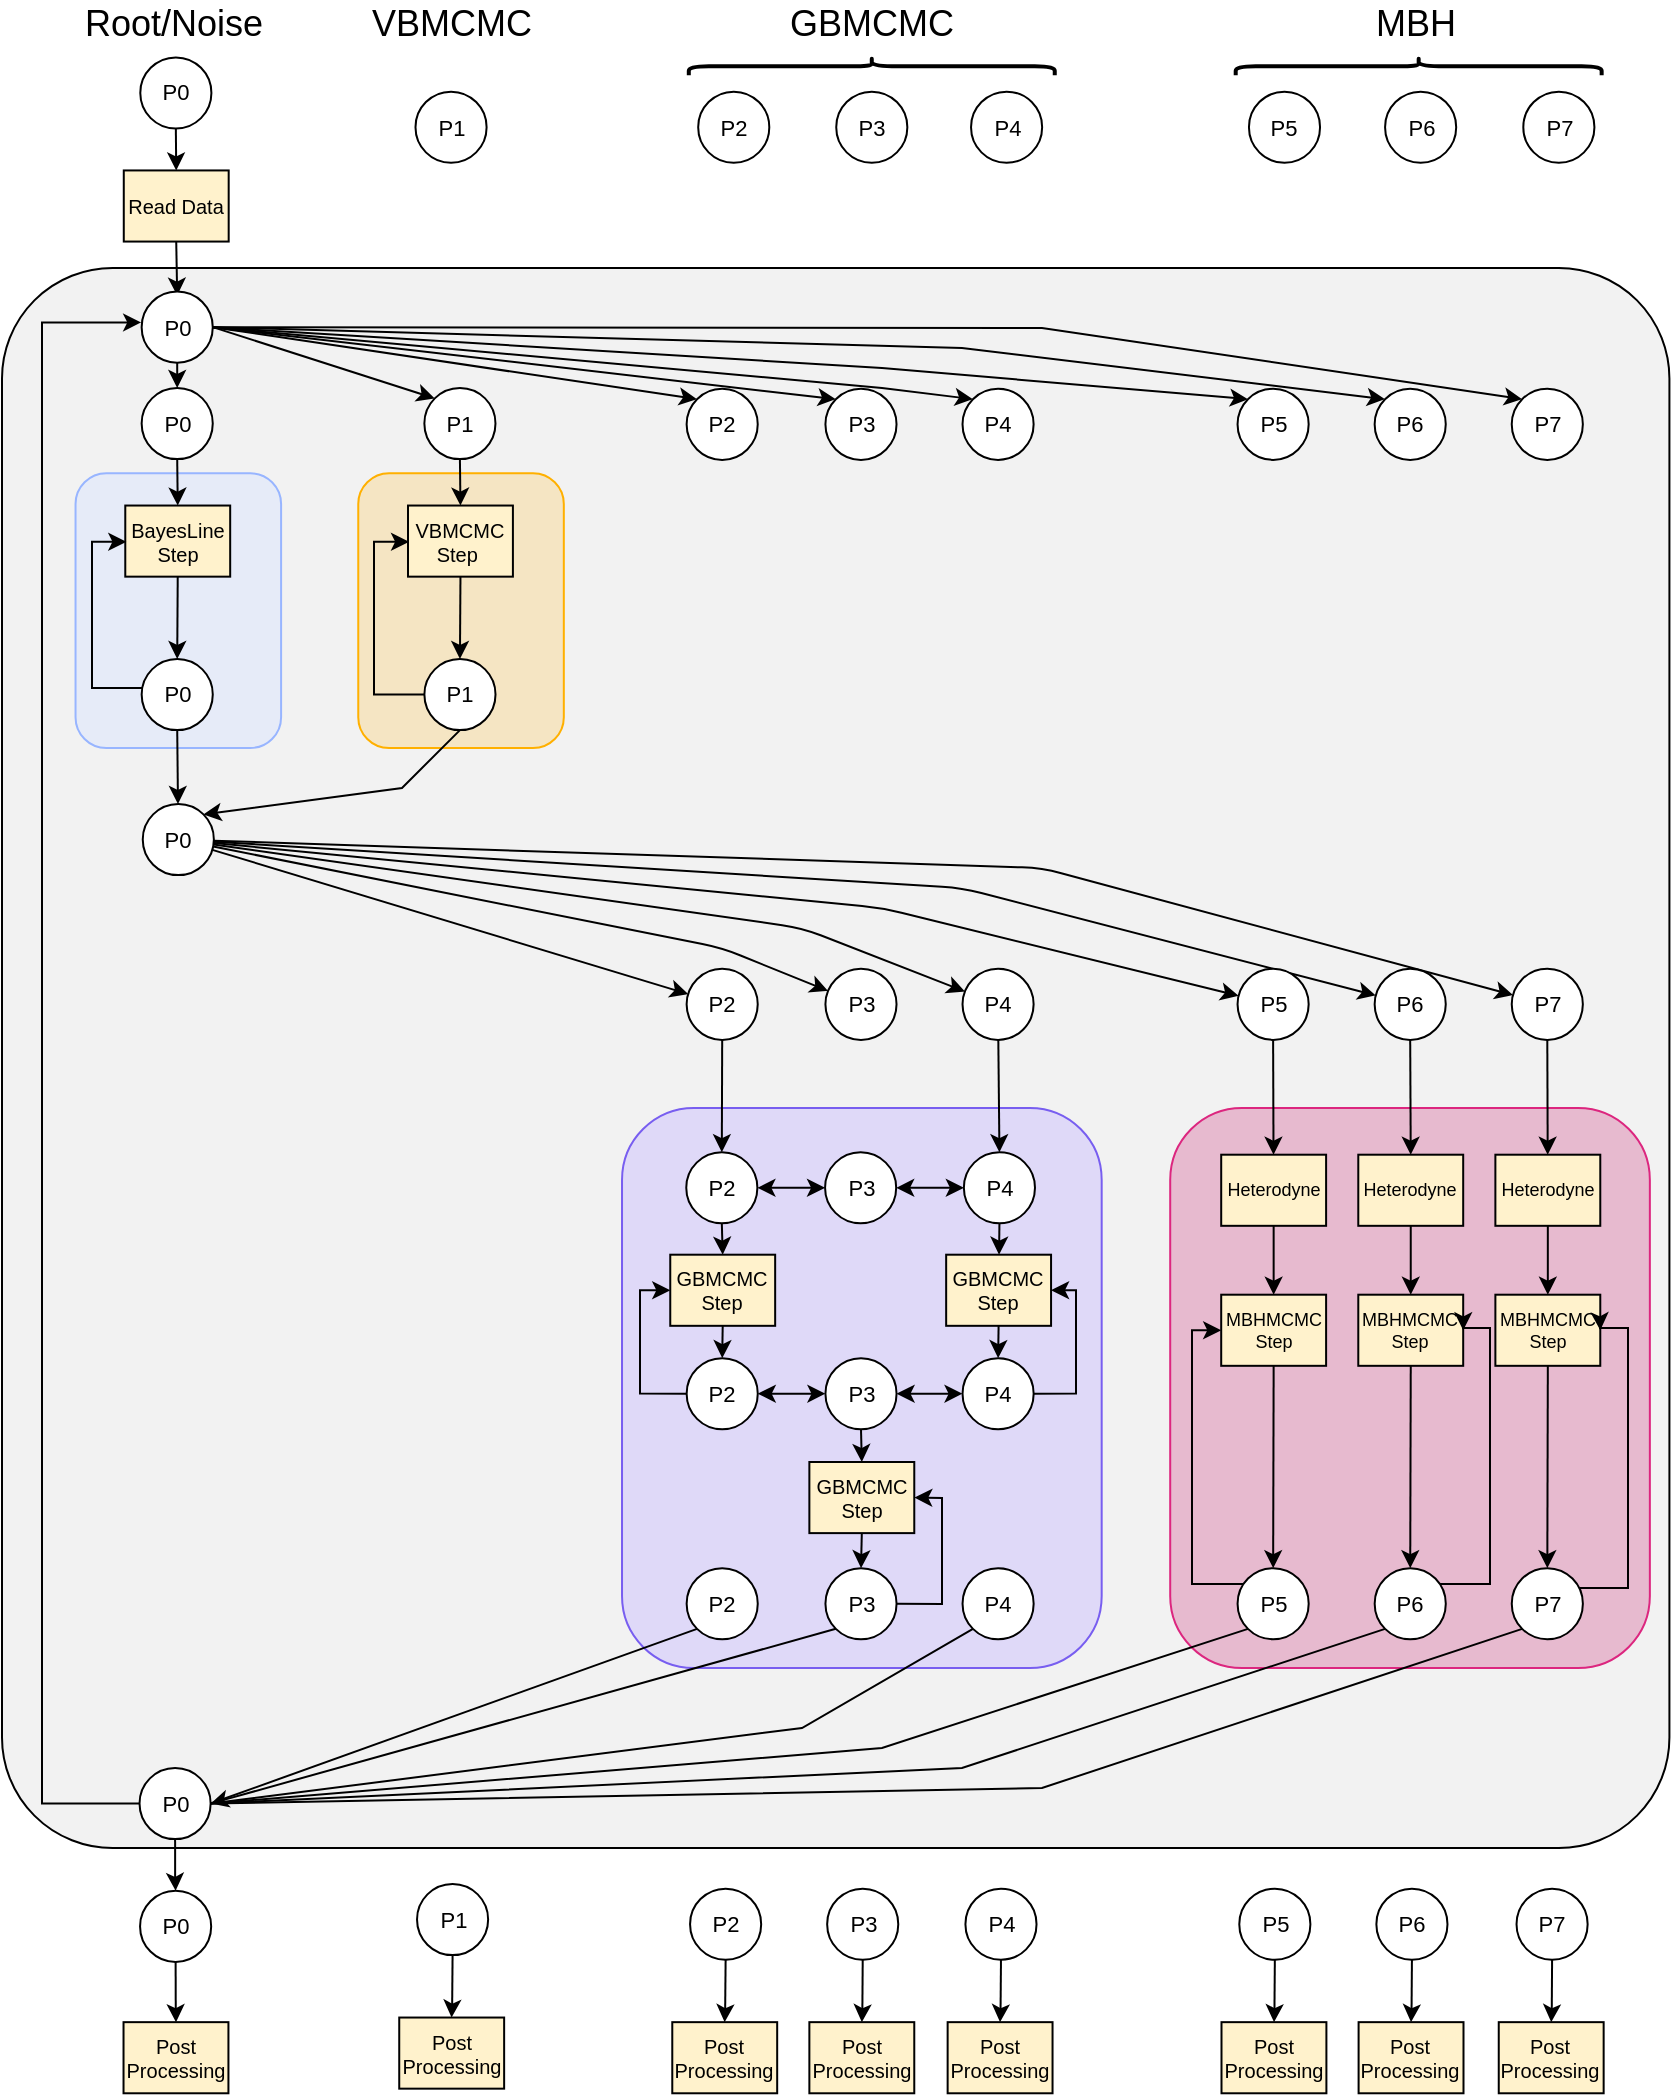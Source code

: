 <mxfile version="20.5.3" type="github">
  <diagram id="ocjEKwFpsV1IeR2hr5S3" name="Page-1">
    <mxGraphModel dx="2742" dy="2157" grid="1" gridSize="10" guides="1" tooltips="1" connect="1" arrows="1" fold="1" page="1" pageScale="1" pageWidth="850" pageHeight="1100" math="0" shadow="0">
      <root>
        <mxCell id="0" />
        <mxCell id="1" parent="0" />
        <mxCell id="KKFM_KyTwlKslKXIKcW2-42" value="" style="rounded=1;whiteSpace=wrap;html=1;strokeColor=#000000;fillColor=#E6E6E6;arcSize=7;fontSize=11;glass=0;noLabel=0;fillOpacity=50;" parent="1" vertex="1">
          <mxGeometry x="-840" y="-940" width="833.71" height="790" as="geometry" />
        </mxCell>
        <mxCell id="9TntlFMedyVJn60BAklY-58" value="" style="rounded=1;whiteSpace=wrap;html=1;strokeColor=#DC267F;fontSize=11;fillColor=#DD83AE;fillOpacity=50;" parent="1" vertex="1">
          <mxGeometry x="-255.9" y="-520" width="239.83" height="280" as="geometry" />
        </mxCell>
        <mxCell id="fXf3r-uobzJEQX9jouKG-5" value="P0" style="ellipse;whiteSpace=wrap;html=1;fontSize=11;" parent="1" vertex="1">
          <mxGeometry x="-769.623" y="-672.004" width="35.558" height="35.558" as="geometry" />
        </mxCell>
        <mxCell id="fXf3r-uobzJEQX9jouKG-16" value="" style="endArrow=classic;html=1;fontSize=11;" parent="1" source="fXf3r-uobzJEQX9jouKG-5" target="fXf3r-uobzJEQX9jouKG-10" edge="1">
          <mxGeometry x="-1069.086" y="-732.013" width="42.827" height="42.827" as="geometry">
            <mxPoint x="-729.953" y="-523.109" as="sourcePoint" />
            <mxPoint x="-725.508" y="-429.769" as="targetPoint" />
            <Array as="points" />
          </mxGeometry>
        </mxCell>
        <mxCell id="fXf3r-uobzJEQX9jouKG-17" value="" style="endArrow=classic;html=1;fontSize=11;" parent="1" source="fXf3r-uobzJEQX9jouKG-5" target="fXf3r-uobzJEQX9jouKG-11" edge="1">
          <mxGeometry x="-1069.086" y="-732.013" width="42.827" height="42.827" as="geometry">
            <mxPoint x="-729.953" y="-523.109" as="sourcePoint" />
            <mxPoint x="-681.061" y="-434.214" as="targetPoint" />
            <Array as="points">
              <mxPoint x="-480" y="-600" />
            </Array>
          </mxGeometry>
        </mxCell>
        <mxCell id="fXf3r-uobzJEQX9jouKG-19" value="" style="endArrow=classic;html=1;fontSize=11;" parent="1" source="fXf3r-uobzJEQX9jouKG-5" target="fXf3r-uobzJEQX9jouKG-12" edge="1">
          <mxGeometry x="-1069.086" y="-732.013" width="42.827" height="42.827" as="geometry">
            <mxPoint x="-717.381" y="-523.872" as="sourcePoint" />
            <mxPoint x="-565.498" y="-460.883" as="targetPoint" />
            <Array as="points">
              <mxPoint x="-440" y="-610" />
            </Array>
          </mxGeometry>
        </mxCell>
        <mxCell id="fXf3r-uobzJEQX9jouKG-26" value="P4" style="ellipse;whiteSpace=wrap;html=1;fontSize=11;" parent="1" vertex="1">
          <mxGeometry x="-355.486" y="-1028.173" width="35.558" height="35.558" as="geometry" />
        </mxCell>
        <mxCell id="fXf3r-uobzJEQX9jouKG-27" value="P3" style="ellipse;whiteSpace=wrap;html=1;fontSize=11;" parent="1" vertex="1">
          <mxGeometry x="-422.884" y="-1028.173" width="35.558" height="35.558" as="geometry" />
        </mxCell>
        <mxCell id="fXf3r-uobzJEQX9jouKG-28" value="&lt;font style=&quot;font-size: 11px&quot;&gt;P2&lt;/font&gt;" style="ellipse;whiteSpace=wrap;html=1;fontSize=11;" parent="1" vertex="1">
          <mxGeometry x="-491.91" y="-1028.173" width="35.558" height="35.558" as="geometry" />
        </mxCell>
        <mxCell id="fXf3r-uobzJEQX9jouKG-29" value="&lt;font style=&quot;font-size: 11px;&quot;&gt;P0&lt;/font&gt;" style="ellipse;whiteSpace=wrap;html=1;fontSize=11;" parent="1" vertex="1">
          <mxGeometry x="-770.853" y="-1045.304" width="35.558" height="35.558" as="geometry" />
        </mxCell>
        <mxCell id="fXf3r-uobzJEQX9jouKG-30" value="Read Data" style="rounded=0;whiteSpace=wrap;html=1;fontSize=10;fillColor=#fff2cc;" parent="1" vertex="1">
          <mxGeometry x="-779.111" y="-988.78" width="52.448" height="35.558" as="geometry" />
        </mxCell>
        <mxCell id="fXf3r-uobzJEQX9jouKG-31" value="" style="endArrow=classic;html=1;entryX=0.5;entryY=0;entryDx=0;entryDy=0;fontSize=11;" parent="1" source="fXf3r-uobzJEQX9jouKG-29" target="fXf3r-uobzJEQX9jouKG-30" edge="1">
          <mxGeometry x="-1108.653" y="-1028.173" width="42.827" height="42.827" as="geometry">
            <mxPoint x="-637.512" y="-819.269" as="sourcePoint" />
            <mxPoint x="-615.288" y="-841.493" as="targetPoint" />
          </mxGeometry>
        </mxCell>
        <mxCell id="fXf3r-uobzJEQX9jouKG-32" value="" style="endArrow=classic;html=1;exitX=0.5;exitY=1;exitDx=0;exitDy=0;fontSize=11;entryX=0.5;entryY=0;entryDx=0;entryDy=0;" parent="1" source="fXf3r-uobzJEQX9jouKG-30" edge="1">
          <mxGeometry x="-1108.653" y="-1030.173" width="42.827" height="42.827" as="geometry">
            <mxPoint x="-637.512" y="-807.935" as="sourcePoint" />
            <mxPoint x="-752.401" y="-926.193" as="targetPoint" />
          </mxGeometry>
        </mxCell>
        <mxCell id="fXf3r-uobzJEQX9jouKG-116" value="P0" style="ellipse;whiteSpace=wrap;html=1;fontSize=11;" parent="1" vertex="1">
          <mxGeometry x="-771.235" y="-190.004" width="35.558" height="35.558" as="geometry" />
        </mxCell>
        <mxCell id="fXf3r-uobzJEQX9jouKG-129" value="P3" style="ellipse;whiteSpace=wrap;html=1;fontSize=11;" parent="1" vertex="1">
          <mxGeometry x="-427.423" y="-129.685" width="35.558" height="35.558" as="geometry" />
        </mxCell>
        <mxCell id="fXf3r-uobzJEQX9jouKG-130" value="P2" style="ellipse;whiteSpace=wrap;html=1;fontSize=11;" parent="1" vertex="1">
          <mxGeometry x="-495.969" y="-129.685" width="35.558" height="35.558" as="geometry" />
        </mxCell>
        <mxCell id="fXf3r-uobzJEQX9jouKG-131" value="P1" style="ellipse;whiteSpace=wrap;html=1;fontSize=11;" parent="1" vertex="1">
          <mxGeometry x="-632.49" y="-131.997" width="35.558" height="35.558" as="geometry" />
        </mxCell>
        <mxCell id="9TntlFMedyVJn60BAklY-5" value="P5" style="ellipse;whiteSpace=wrap;html=1;fontSize=11;" parent="1" vertex="1">
          <mxGeometry x="-216.528" y="-1028.173" width="35.558" height="35.558" as="geometry" />
        </mxCell>
        <mxCell id="9TntlFMedyVJn60BAklY-6" value="P6" style="ellipse;whiteSpace=wrap;html=1;fontSize=11;" parent="1" vertex="1">
          <mxGeometry x="-148.462" y="-1028.173" width="35.558" height="35.558" as="geometry" />
        </mxCell>
        <mxCell id="9TntlFMedyVJn60BAklY-7" value="P7" style="ellipse;whiteSpace=wrap;html=1;fontSize=11;" parent="1" vertex="1">
          <mxGeometry x="-79.342" y="-1028.173" width="35.558" height="35.558" as="geometry" />
        </mxCell>
        <mxCell id="9TntlFMedyVJn60BAklY-16" value="" style="endArrow=classic;html=1;labelBackgroundColor=none;fontSize=11;" parent="1" source="fXf3r-uobzJEQX9jouKG-5" target="9TntlFMedyVJn60BAklY-12" edge="1">
          <mxGeometry x="-1063.946" y="-732.013" width="42.827" height="42.827" as="geometry">
            <mxPoint x="-927.049" y="-487.551" as="sourcePoint" />
            <mxPoint x="-904.825" y="-509.775" as="targetPoint" />
            <Array as="points">
              <mxPoint x="-400" y="-620" />
            </Array>
          </mxGeometry>
        </mxCell>
        <mxCell id="9TntlFMedyVJn60BAklY-17" value="" style="endArrow=classic;html=1;labelBackgroundColor=none;fontSize=11;" parent="1" source="fXf3r-uobzJEQX9jouKG-5" target="9TntlFMedyVJn60BAklY-13" edge="1">
          <mxGeometry x="-1063.946" y="-732.013" width="42.827" height="42.827" as="geometry">
            <mxPoint x="-927.049" y="-487.551" as="sourcePoint" />
            <mxPoint x="-904.825" y="-509.775" as="targetPoint" />
            <Array as="points">
              <mxPoint x="-360" y="-630" />
            </Array>
          </mxGeometry>
        </mxCell>
        <mxCell id="9TntlFMedyVJn60BAklY-18" value="" style="endArrow=classic;html=1;labelBackgroundColor=none;fontSize=11;" parent="1" source="fXf3r-uobzJEQX9jouKG-5" target="9TntlFMedyVJn60BAklY-14" edge="1">
          <mxGeometry x="-1063.946" y="-732.013" width="42.827" height="42.827" as="geometry">
            <mxPoint x="-927.049" y="-487.551" as="sourcePoint" />
            <mxPoint x="-904.825" y="-509.775" as="targetPoint" />
            <Array as="points">
              <mxPoint x="-320" y="-640" />
            </Array>
          </mxGeometry>
        </mxCell>
        <mxCell id="9TntlFMedyVJn60BAklY-20" value="MBHMCMC Step" style="rounded=0;whiteSpace=wrap;html=1;fontSize=9;fillColor=#fff2cc;" parent="1" vertex="1">
          <mxGeometry x="-230.401" y="-426.648" width="52.448" height="35.558" as="geometry" />
        </mxCell>
        <mxCell id="9TntlFMedyVJn60BAklY-21" value="MBHMCMC Step" style="rounded=0;whiteSpace=wrap;html=1;fontSize=9;fillColor=#fff2cc;" parent="1" vertex="1">
          <mxGeometry x="-161.855" y="-426.648" width="52.448" height="35.558" as="geometry" />
        </mxCell>
        <mxCell id="9TntlFMedyVJn60BAklY-22" value="MBHMCMC Step" style="rounded=0;whiteSpace=wrap;html=1;fontSize=9;fillColor=#fff2cc;" parent="1" vertex="1">
          <mxGeometry x="-93.309" y="-426.648" width="52.448" height="35.558" as="geometry" />
        </mxCell>
        <mxCell id="9TntlFMedyVJn60BAklY-55" style="edgeStyle=orthogonalEdgeStyle;rounded=0;orthogonalLoop=1;jettySize=auto;html=1;entryX=0;entryY=0.5;entryDx=0;entryDy=0;labelBackgroundColor=none;fontSize=11;" parent="1" source="9TntlFMedyVJn60BAklY-34" target="9TntlFMedyVJn60BAklY-20" edge="1">
          <mxGeometry x="-313.517" y="-814.458" as="geometry">
            <Array as="points">
              <mxPoint x="-245" y="-282" />
              <mxPoint x="-245" y="-409" />
            </Array>
          </mxGeometry>
        </mxCell>
        <mxCell id="E9giI5npblJXZ4MztRx8-21" style="edgeStyle=none;rounded=0;orthogonalLoop=1;jettySize=auto;html=1;exitX=0;exitY=1;exitDx=0;exitDy=0;endArrow=none;endFill=0;entryX=1;entryY=0.5;entryDx=0;entryDy=0;" edge="1" parent="1" source="9TntlFMedyVJn60BAklY-34" target="fXf3r-uobzJEQX9jouKG-116">
          <mxGeometry relative="1" as="geometry">
            <mxPoint x="-730" y="-190.0" as="targetPoint" />
            <Array as="points">
              <mxPoint x="-400" y="-200" />
            </Array>
          </mxGeometry>
        </mxCell>
        <mxCell id="9TntlFMedyVJn60BAklY-34" value="P5" style="ellipse;whiteSpace=wrap;html=1;fontSize=11;" parent="1" vertex="1">
          <mxGeometry x="-222.212" y="-289.934" width="35.558" height="35.558" as="geometry" />
        </mxCell>
        <mxCell id="9TntlFMedyVJn60BAklY-56" style="edgeStyle=orthogonalEdgeStyle;rounded=0;orthogonalLoop=1;jettySize=auto;html=1;entryX=1;entryY=0.5;entryDx=0;entryDy=0;labelBackgroundColor=none;fontSize=11;" parent="1" source="9TntlFMedyVJn60BAklY-35" target="9TntlFMedyVJn60BAklY-21" edge="1">
          <mxGeometry x="-316.087" y="-814.458" as="geometry">
            <Array as="points">
              <mxPoint x="-96" y="-282" />
              <mxPoint x="-96" y="-410" />
              <mxPoint x="-109" y="-410" />
            </Array>
          </mxGeometry>
        </mxCell>
        <mxCell id="E9giI5npblJXZ4MztRx8-22" style="edgeStyle=none;rounded=0;orthogonalLoop=1;jettySize=auto;html=1;exitX=0;exitY=1;exitDx=0;exitDy=0;endArrow=none;endFill=0;entryX=1;entryY=0.5;entryDx=0;entryDy=0;" edge="1" parent="1" source="9TntlFMedyVJn60BAklY-35" target="fXf3r-uobzJEQX9jouKG-116">
          <mxGeometry relative="1" as="geometry">
            <mxPoint x="-730" y="-190.0" as="targetPoint" />
            <Array as="points">
              <mxPoint x="-360" y="-190" />
            </Array>
          </mxGeometry>
        </mxCell>
        <mxCell id="9TntlFMedyVJn60BAklY-35" value="P6" style="ellipse;whiteSpace=wrap;html=1;fontSize=11;" parent="1" vertex="1">
          <mxGeometry x="-153.666" y="-289.934" width="35.558" height="35.558" as="geometry" />
        </mxCell>
        <mxCell id="9TntlFMedyVJn60BAklY-57" style="edgeStyle=orthogonalEdgeStyle;rounded=0;orthogonalLoop=1;jettySize=auto;html=1;entryX=1;entryY=0.5;entryDx=0;entryDy=0;labelBackgroundColor=none;fontSize=11;" parent="1" source="9TntlFMedyVJn60BAklY-36" target="9TntlFMedyVJn60BAklY-22" edge="1">
          <mxGeometry x="-318.657" y="-814.458" as="geometry">
            <Array as="points">
              <mxPoint x="-27" y="-280" />
              <mxPoint x="-27" y="-410" />
              <mxPoint x="-41" y="-410" />
            </Array>
          </mxGeometry>
        </mxCell>
        <mxCell id="E9giI5npblJXZ4MztRx8-23" style="edgeStyle=none;rounded=0;orthogonalLoop=1;jettySize=auto;html=1;exitX=0;exitY=1;exitDx=0;exitDy=0;endArrow=none;endFill=0;entryX=1;entryY=0.5;entryDx=0;entryDy=0;" edge="1" parent="1" source="9TntlFMedyVJn60BAklY-36" target="fXf3r-uobzJEQX9jouKG-116">
          <mxGeometry relative="1" as="geometry">
            <mxPoint x="-740" y="-190.0" as="targetPoint" />
            <Array as="points">
              <mxPoint x="-320" y="-180" />
            </Array>
          </mxGeometry>
        </mxCell>
        <mxCell id="9TntlFMedyVJn60BAklY-36" value="P7" style="ellipse;whiteSpace=wrap;html=1;fontSize=11;" parent="1" vertex="1">
          <mxGeometry x="-85.12" y="-289.934" width="35.558" height="35.558" as="geometry" />
        </mxCell>
        <mxCell id="9TntlFMedyVJn60BAklY-38" value="P4" style="ellipse;whiteSpace=wrap;html=1;fontSize=11;" parent="1" vertex="1">
          <mxGeometry x="-358.291" y="-129.685" width="35.558" height="35.558" as="geometry" />
        </mxCell>
        <mxCell id="9TntlFMedyVJn60BAklY-39" value="P5" style="ellipse;whiteSpace=wrap;html=1;fontSize=11;" parent="1" vertex="1">
          <mxGeometry x="-221.359" y="-129.685" width="35.558" height="35.558" as="geometry" />
        </mxCell>
        <mxCell id="9TntlFMedyVJn60BAklY-40" value="P6" style="ellipse;whiteSpace=wrap;html=1;fontSize=11;" parent="1" vertex="1">
          <mxGeometry x="-152.813" y="-129.685" width="35.558" height="35.558" as="geometry" />
        </mxCell>
        <mxCell id="9TntlFMedyVJn60BAklY-43" value="" style="endArrow=classic;html=1;labelBackgroundColor=none;fontSize=11;exitX=0.5;exitY=1;exitDx=0;exitDy=0;" parent="1" source="9TntlFMedyVJn60BAklY-20" target="9TntlFMedyVJn60BAklY-34" edge="1">
          <mxGeometry x="-313.517" y="-814.458" as="geometry">
            <mxPoint x="-151.285" y="-342.425" as="sourcePoint" />
            <mxPoint x="-106.837" y="-342.425" as="targetPoint" />
          </mxGeometry>
        </mxCell>
        <mxCell id="9TntlFMedyVJn60BAklY-45" value="" style="endArrow=classic;html=1;labelBackgroundColor=none;fontSize=11;exitX=0.5;exitY=1;exitDx=0;exitDy=0;" parent="1" source="9TntlFMedyVJn60BAklY-21" target="9TntlFMedyVJn60BAklY-35" edge="1">
          <mxGeometry x="-316.087" y="-814.458" as="geometry">
            <mxPoint x="-153.854" y="-342.425" as="sourcePoint" />
            <mxPoint x="-109.407" y="-342.425" as="targetPoint" />
          </mxGeometry>
        </mxCell>
        <mxCell id="9TntlFMedyVJn60BAklY-47" value="" style="endArrow=classic;html=1;labelBackgroundColor=none;fontSize=11;exitX=0.5;exitY=1;exitDx=0;exitDy=0;" parent="1" source="9TntlFMedyVJn60BAklY-22" target="9TntlFMedyVJn60BAklY-36" edge="1">
          <mxGeometry x="-318.657" y="-814.458" as="geometry">
            <mxPoint x="-156.424" y="-342.425" as="sourcePoint" />
            <mxPoint x="-111.977" y="-342.425" as="targetPoint" />
          </mxGeometry>
        </mxCell>
        <mxCell id="9TntlFMedyVJn60BAklY-1" value="" style="rounded=1;whiteSpace=wrap;html=1;strokeColor=#785EF0;fontSize=11;fillColor=#CDC2FF;fillOpacity=50;" parent="1" vertex="1">
          <mxGeometry x="-529.99" y="-520" width="239.83" height="280" as="geometry" />
        </mxCell>
        <mxCell id="fXf3r-uobzJEQX9jouKG-10" value="P2" style="ellipse;whiteSpace=wrap;html=1;fontSize=11;" parent="1" vertex="1">
          <mxGeometry x="-497.691" y="-589.613" width="35.558" height="35.558" as="geometry" />
        </mxCell>
        <mxCell id="fXf3r-uobzJEQX9jouKG-11" value="P3" style="ellipse;whiteSpace=wrap;html=1;fontSize=11;" parent="1" vertex="1">
          <mxGeometry x="-428.288" y="-589.613" width="35.558" height="35.558" as="geometry" />
        </mxCell>
        <mxCell id="fXf3r-uobzJEQX9jouKG-12" value="P4" style="ellipse;whiteSpace=wrap;html=1;fontSize=11;" parent="1" vertex="1">
          <mxGeometry x="-359.742" y="-589.613" width="35.558" height="35.558" as="geometry" />
        </mxCell>
        <mxCell id="E9giI5npblJXZ4MztRx8-61" style="edgeStyle=none;rounded=0;orthogonalLoop=1;jettySize=auto;html=1;exitX=0.5;exitY=1;exitDx=0;exitDy=0;entryX=0.5;entryY=0;entryDx=0;entryDy=0;fontSize=9;startArrow=none;startFill=0;endArrow=classic;endFill=1;" edge="1" parent="1" source="fXf3r-uobzJEQX9jouKG-23" target="E9giI5npblJXZ4MztRx8-56">
          <mxGeometry relative="1" as="geometry" />
        </mxCell>
        <mxCell id="fXf3r-uobzJEQX9jouKG-23" value="GBMCMC Step" style="rounded=0;whiteSpace=wrap;html=1;fontSize=10;fillColor=#fff2cc;" parent="1" vertex="1">
          <mxGeometry x="-505.868" y="-446.648" width="52.448" height="35.558" as="geometry" />
        </mxCell>
        <mxCell id="E9giI5npblJXZ4MztRx8-62" style="edgeStyle=none;rounded=0;orthogonalLoop=1;jettySize=auto;html=1;exitX=0.5;exitY=1;exitDx=0;exitDy=0;fontSize=9;startArrow=none;startFill=0;endArrow=classic;endFill=1;" edge="1" parent="1" source="fXf3r-uobzJEQX9jouKG-25" target="E9giI5npblJXZ4MztRx8-54">
          <mxGeometry relative="1" as="geometry" />
        </mxCell>
        <mxCell id="fXf3r-uobzJEQX9jouKG-25" value="GBMCMC Step" style="rounded=0;whiteSpace=wrap;html=1;fontSize=10;fillColor=#fff2cc;" parent="1" vertex="1">
          <mxGeometry x="-367.919" y="-446.648" width="52.448" height="35.558" as="geometry" />
        </mxCell>
        <mxCell id="fXf3r-uobzJEQX9jouKG-75" value="" style="endArrow=classic;html=1;fontSize=11;" parent="1" source="fXf3r-uobzJEQX9jouKG-10" target="E9giI5npblJXZ4MztRx8-4" edge="1">
          <mxGeometry x="-933.719" y="-866.296" as="geometry">
            <mxPoint x="-481.245" y="-536.495" as="sourcePoint" />
            <mxPoint x="-481.321" y="-469.823" as="targetPoint" />
          </mxGeometry>
        </mxCell>
        <mxCell id="fXf3r-uobzJEQX9jouKG-79" value="" style="endArrow=classic;html=1;entryX=0.5;entryY=0;entryDx=0;entryDy=0;fontSize=11;" parent="1" source="fXf3r-uobzJEQX9jouKG-12" target="E9giI5npblJXZ4MztRx8-2" edge="1">
          <mxGeometry x="-938.001" y="-866.296" as="geometry">
            <mxPoint x="-343.296" y="-536.495" as="sourcePoint" />
            <mxPoint x="-343.372" y="-469.823" as="targetPoint" />
          </mxGeometry>
        </mxCell>
        <mxCell id="KKFM_KyTwlKslKXIKcW2-16" style="edgeStyle=orthogonalEdgeStyle;rounded=0;jumpStyle=gap;orthogonalLoop=1;jettySize=auto;html=1;entryX=1;entryY=0.5;entryDx=0;entryDy=0;fontSize=11;exitX=1;exitY=0.5;exitDx=0;exitDy=0;" parent="1" source="E9giI5npblJXZ4MztRx8-54" target="fXf3r-uobzJEQX9jouKG-25" edge="1">
          <mxGeometry x="-936.845" y="-784.458" as="geometry">
            <Array as="points">
              <mxPoint x="-303" y="-377" />
              <mxPoint x="-303" y="-429" />
            </Array>
          </mxGeometry>
        </mxCell>
        <mxCell id="E9giI5npblJXZ4MztRx8-20" style="edgeStyle=none;rounded=0;orthogonalLoop=1;jettySize=auto;html=1;exitX=0;exitY=1;exitDx=0;exitDy=0;endArrow=none;endFill=0;entryX=1;entryY=0.5;entryDx=0;entryDy=0;" edge="1" parent="1" source="fXf3r-uobzJEQX9jouKG-97" target="fXf3r-uobzJEQX9jouKG-116">
          <mxGeometry relative="1" as="geometry">
            <mxPoint x="-730" y="-190" as="targetPoint" />
            <Array as="points">
              <mxPoint x="-440" y="-210" />
            </Array>
          </mxGeometry>
        </mxCell>
        <mxCell id="fXf3r-uobzJEQX9jouKG-97" value="P4" style="ellipse;whiteSpace=wrap;html=1;fontSize=11;" parent="1" vertex="1">
          <mxGeometry x="-359.731" y="-289.934" width="35.558" height="35.558" as="geometry" />
        </mxCell>
        <mxCell id="E9giI5npblJXZ4MztRx8-19" style="edgeStyle=none;rounded=0;orthogonalLoop=1;jettySize=auto;html=1;exitX=0;exitY=1;exitDx=0;exitDy=0;entryX=1;entryY=0.5;entryDx=0;entryDy=0;" edge="1" parent="1" source="fXf3r-uobzJEQX9jouKG-98" target="fXf3r-uobzJEQX9jouKG-116">
          <mxGeometry relative="1" as="geometry">
            <mxPoint x="-740" y="-190" as="targetPoint" />
            <Array as="points" />
          </mxGeometry>
        </mxCell>
        <mxCell id="E9giI5npblJXZ4MztRx8-53" style="edgeStyle=none;rounded=0;orthogonalLoop=1;jettySize=auto;html=1;exitX=1;exitY=0.5;exitDx=0;exitDy=0;entryX=0;entryY=0.5;entryDx=0;entryDy=0;fontSize=9;startArrow=classic;startFill=1;endArrow=classic;endFill=1;" edge="1" parent="1">
          <mxGeometry relative="1" as="geometry">
            <mxPoint x="-392.719" y="-377.155" as="sourcePoint" />
            <mxPoint x="-359.731" y="-377.155" as="targetPoint" />
          </mxGeometry>
        </mxCell>
        <mxCell id="E9giI5npblJXZ4MztRx8-58" style="edgeStyle=none;rounded=0;orthogonalLoop=1;jettySize=auto;html=1;exitX=1;exitY=0.5;exitDx=0;exitDy=0;entryX=1;entryY=0.5;entryDx=0;entryDy=0;fontSize=9;startArrow=none;startFill=0;endArrow=classic;endFill=1;" edge="1" parent="1" source="fXf3r-uobzJEQX9jouKG-98" target="E9giI5npblJXZ4MztRx8-13">
          <mxGeometry relative="1" as="geometry">
            <Array as="points">
              <mxPoint x="-370" y="-272" />
              <mxPoint x="-370" y="-325" />
            </Array>
          </mxGeometry>
        </mxCell>
        <mxCell id="fXf3r-uobzJEQX9jouKG-98" value="P3" style="ellipse;whiteSpace=wrap;html=1;fontSize=11;" parent="1" vertex="1">
          <mxGeometry x="-428.277" y="-289.934" width="35.558" height="35.558" as="geometry" />
        </mxCell>
        <mxCell id="KKFM_KyTwlKslKXIKcW2-13" style="edgeStyle=orthogonalEdgeStyle;rounded=0;jumpStyle=gap;orthogonalLoop=1;jettySize=auto;html=1;fontSize=11;entryX=0;entryY=0.5;entryDx=0;entryDy=0;exitX=0;exitY=0.5;exitDx=0;exitDy=0;" parent="1" source="E9giI5npblJXZ4MztRx8-56" target="fXf3r-uobzJEQX9jouKG-23" edge="1">
          <mxGeometry x="-932.562" y="-784.458" as="geometry">
            <Array as="points">
              <mxPoint x="-521" y="-377" />
              <mxPoint x="-521" y="-429" />
            </Array>
            <mxPoint x="-504.294" y="-417.002" as="targetPoint" />
          </mxGeometry>
        </mxCell>
        <mxCell id="E9giI5npblJXZ4MztRx8-18" style="rounded=0;orthogonalLoop=1;jettySize=auto;html=1;exitX=0;exitY=1;exitDx=0;exitDy=0;entryX=1;entryY=0.5;entryDx=0;entryDy=0;endArrow=none;endFill=0;" edge="1" parent="1" source="fXf3r-uobzJEQX9jouKG-99" target="fXf3r-uobzJEQX9jouKG-116">
          <mxGeometry relative="1" as="geometry">
            <Array as="points" />
          </mxGeometry>
        </mxCell>
        <mxCell id="E9giI5npblJXZ4MztRx8-52" style="edgeStyle=none;rounded=0;orthogonalLoop=1;jettySize=auto;html=1;exitX=1;exitY=0.5;exitDx=0;exitDy=0;entryX=0;entryY=0.5;entryDx=0;entryDy=0;fontSize=9;startArrow=classic;startFill=1;endArrow=classic;endFill=1;" edge="1" parent="1">
          <mxGeometry relative="1" as="geometry">
            <mxPoint x="-462.121" y="-377.155" as="sourcePoint" />
            <mxPoint x="-428.277" y="-377.155" as="targetPoint" />
          </mxGeometry>
        </mxCell>
        <mxCell id="fXf3r-uobzJEQX9jouKG-99" value="P2" style="ellipse;whiteSpace=wrap;html=1;fontSize=11;" parent="1" vertex="1">
          <mxGeometry x="-497.679" y="-289.934" width="35.558" height="35.558" as="geometry" />
        </mxCell>
        <mxCell id="E9giI5npblJXZ4MztRx8-41" style="edgeStyle=none;rounded=0;orthogonalLoop=1;jettySize=auto;html=1;exitX=0.5;exitY=1;exitDx=0;exitDy=0;endArrow=classic;endFill=1;" edge="1" parent="1" source="9TntlFMedyVJn60BAklY-12" target="E9giI5npblJXZ4MztRx8-37">
          <mxGeometry relative="1" as="geometry" />
        </mxCell>
        <mxCell id="9TntlFMedyVJn60BAklY-12" value="P5" style="ellipse;whiteSpace=wrap;html=1;fontSize=11;" parent="1" vertex="1">
          <mxGeometry x="-222.223" y="-589.613" width="35.558" height="35.558" as="geometry" />
        </mxCell>
        <mxCell id="E9giI5npblJXZ4MztRx8-42" style="edgeStyle=none;rounded=0;orthogonalLoop=1;jettySize=auto;html=1;exitX=0.5;exitY=1;exitDx=0;exitDy=0;entryX=0.5;entryY=0;entryDx=0;entryDy=0;endArrow=classic;endFill=1;" edge="1" parent="1" source="9TntlFMedyVJn60BAklY-13" target="E9giI5npblJXZ4MztRx8-38">
          <mxGeometry relative="1" as="geometry" />
        </mxCell>
        <mxCell id="9TntlFMedyVJn60BAklY-13" value="P6" style="ellipse;whiteSpace=wrap;html=1;fontSize=11;" parent="1" vertex="1">
          <mxGeometry x="-153.677" y="-589.613" width="35.558" height="35.558" as="geometry" />
        </mxCell>
        <mxCell id="E9giI5npblJXZ4MztRx8-43" style="edgeStyle=none;rounded=0;orthogonalLoop=1;jettySize=auto;html=1;exitX=0.5;exitY=1;exitDx=0;exitDy=0;endArrow=classic;endFill=1;" edge="1" parent="1" source="9TntlFMedyVJn60BAklY-14" target="E9giI5npblJXZ4MztRx8-39">
          <mxGeometry relative="1" as="geometry" />
        </mxCell>
        <mxCell id="9TntlFMedyVJn60BAklY-14" value="P7" style="ellipse;whiteSpace=wrap;html=1;fontSize=11;" parent="1" vertex="1">
          <mxGeometry x="-85.131" y="-589.613" width="35.558" height="35.558" as="geometry" />
        </mxCell>
        <mxCell id="KKFM_KyTwlKslKXIKcW2-25" style="edgeStyle=orthogonalEdgeStyle;rounded=0;jumpStyle=gap;orthogonalLoop=1;jettySize=auto;html=1;strokeWidth=1;fontSize=11;jumpSize=5;entryX=-0.007;entryY=0.433;entryDx=0;entryDy=0;entryPerimeter=0;exitX=0;exitY=0.5;exitDx=0;exitDy=0;" parent="1" target="l6eoJXe1GCLnJdnGcLJA-2" edge="1" source="fXf3r-uobzJEQX9jouKG-116">
          <mxGeometry x="-1110.343" y="-772.013" as="geometry">
            <Array as="points">
              <mxPoint x="-820" y="-172" />
              <mxPoint x="-820" y="-913" />
            </Array>
            <mxPoint x="-772.055" y="-189.116" as="sourcePoint" />
            <mxPoint x="-771.18" y="-906.414" as="targetPoint" />
          </mxGeometry>
        </mxCell>
        <mxCell id="KKFM_KyTwlKslKXIKcW2-28" value="Post Processing" style="rounded=0;whiteSpace=wrap;html=1;fontSize=10;fillColor=#fff2cc;" parent="1" vertex="1">
          <mxGeometry x="-367.18" y="-62.918" width="52.448" height="35.558" as="geometry" />
        </mxCell>
        <mxCell id="KKFM_KyTwlKslKXIKcW2-35" style="edgeStyle=orthogonalEdgeStyle;rounded=0;jumpStyle=gap;orthogonalLoop=1;jettySize=auto;html=1;fontSize=11;" parent="1" source="9TntlFMedyVJn60BAklY-38" target="KKFM_KyTwlKslKXIKcW2-28" edge="1">
          <mxGeometry x="-449.408" y="-849.64" as="geometry" />
        </mxCell>
        <mxCell id="KKFM_KyTwlKslKXIKcW2-29" value="Post Processing" style="rounded=0;whiteSpace=wrap;html=1;fontSize=10;fillColor=#fff2cc;" parent="1" vertex="1">
          <mxGeometry x="-230.248" y="-62.918" width="52.448" height="35.558" as="geometry" />
        </mxCell>
        <mxCell id="KKFM_KyTwlKslKXIKcW2-30" value="Post Processing" style="rounded=0;whiteSpace=wrap;html=1;fontSize=10;fillColor=#fff2cc;" parent="1" vertex="1">
          <mxGeometry x="-161.702" y="-62.918" width="52.448" height="35.558" as="geometry" />
        </mxCell>
        <mxCell id="KKFM_KyTwlKslKXIKcW2-31" value="Post Processing" style="rounded=0;whiteSpace=wrap;html=1;fontSize=10;fillColor=#fff2cc;" parent="1" vertex="1">
          <mxGeometry x="-779.234" y="-62.918" width="52.448" height="35.558" as="geometry" />
        </mxCell>
        <mxCell id="KKFM_KyTwlKslKXIKcW2-32" value="Post Processing" style="rounded=0;whiteSpace=wrap;html=1;fontSize=10;fillColor=#fff2cc;" parent="1" vertex="1">
          <mxGeometry x="-641.38" y="-65.231" width="52.448" height="35.558" as="geometry" />
        </mxCell>
        <mxCell id="KKFM_KyTwlKslKXIKcW2-33" value="Post Processing" style="rounded=0;whiteSpace=wrap;html=1;fontSize=10;fillColor=#fff2cc;" parent="1" vertex="1">
          <mxGeometry x="-504.859" y="-62.918" width="52.448" height="35.558" as="geometry" />
        </mxCell>
        <mxCell id="KKFM_KyTwlKslKXIKcW2-34" value="Post Processing" style="rounded=0;whiteSpace=wrap;html=1;fontSize=10;fillColor=#fff2cc;" parent="1" vertex="1">
          <mxGeometry x="-436.313" y="-62.918" width="52.448" height="35.558" as="geometry" />
        </mxCell>
        <mxCell id="KKFM_KyTwlKslKXIKcW2-36" style="edgeStyle=orthogonalEdgeStyle;rounded=0;jumpStyle=gap;orthogonalLoop=1;jettySize=auto;html=1;fontSize=11;" parent="1" source="9TntlFMedyVJn60BAklY-39" target="KKFM_KyTwlKslKXIKcW2-29" edge="1">
          <mxGeometry x="-383.591" y="-849.64" as="geometry" />
        </mxCell>
        <mxCell id="KKFM_KyTwlKslKXIKcW2-37" style="edgeStyle=orthogonalEdgeStyle;rounded=0;jumpStyle=gap;orthogonalLoop=1;jettySize=auto;html=1;fontSize=11;" parent="1" source="9TntlFMedyVJn60BAklY-40" target="KKFM_KyTwlKslKXIKcW2-30" edge="1">
          <mxGeometry x="-386.161" y="-849.64" as="geometry" />
        </mxCell>
        <mxCell id="KKFM_KyTwlKslKXIKcW2-38" style="edgeStyle=orthogonalEdgeStyle;rounded=0;jumpStyle=gap;orthogonalLoop=1;jettySize=auto;html=1;fontSize=11;" parent="1" source="YqNIB3fvelUlKw-ISLuf-3" target="KKFM_KyTwlKslKXIKcW2-31" edge="1">
          <mxGeometry x="-1108.144" y="-849.64" as="geometry" />
        </mxCell>
        <mxCell id="KKFM_KyTwlKslKXIKcW2-39" style="edgeStyle=orthogonalEdgeStyle;rounded=0;jumpStyle=gap;orthogonalLoop=1;jettySize=auto;html=1;fontSize=11;" parent="1" source="fXf3r-uobzJEQX9jouKG-131" target="KKFM_KyTwlKslKXIKcW2-32" edge="1">
          <mxGeometry x="-1067.185" y="-851.953" as="geometry" />
        </mxCell>
        <mxCell id="KKFM_KyTwlKslKXIKcW2-40" style="edgeStyle=orthogonalEdgeStyle;rounded=0;jumpStyle=gap;orthogonalLoop=1;jettySize=auto;html=1;fontSize=11;" parent="1" source="fXf3r-uobzJEQX9jouKG-130" target="KKFM_KyTwlKslKXIKcW2-33" edge="1">
          <mxGeometry x="-1001.78" y="-849.64" as="geometry" />
        </mxCell>
        <mxCell id="KKFM_KyTwlKslKXIKcW2-41" style="edgeStyle=orthogonalEdgeStyle;rounded=0;jumpStyle=gap;orthogonalLoop=1;jettySize=auto;html=1;fontSize=11;" parent="1" source="fXf3r-uobzJEQX9jouKG-129" target="KKFM_KyTwlKslKXIKcW2-34" edge="1">
          <mxGeometry x="-1004.349" y="-849.64" as="geometry" />
        </mxCell>
        <mxCell id="4J-UiS3wNsruWkaUNkyr-2" value="MBH" style="text;html=1;strokeColor=none;fillColor=none;align=center;verticalAlign=middle;whiteSpace=wrap;rounded=0;fontSize=18;" parent="1" vertex="1">
          <mxGeometry x="-150.051" y="-1071" width="34.261" height="17.131" as="geometry" />
        </mxCell>
        <mxCell id="4J-UiS3wNsruWkaUNkyr-4" value="Root/Noise" style="text;html=1;strokeColor=none;fillColor=none;align=center;verticalAlign=middle;whiteSpace=wrap;rounded=0;fontSize=18;" parent="1" vertex="1">
          <mxGeometry x="-770.852" y="-1071" width="34.261" height="17.131" as="geometry" />
        </mxCell>
        <mxCell id="4J-UiS3wNsruWkaUNkyr-5" value="GBMCMC" style="text;html=1;strokeColor=none;fillColor=none;align=center;verticalAlign=middle;whiteSpace=wrap;rounded=0;fontSize=18;" parent="1" vertex="1">
          <mxGeometry x="-422.241" y="-1071" width="34.261" height="17.131" as="geometry" />
        </mxCell>
        <mxCell id="4J-UiS3wNsruWkaUNkyr-6" value="" style="shape=curlyBracket;whiteSpace=wrap;html=1;rounded=1;strokeColor=#000000;fillColor=#E6E6E6;strokeWidth=2;fontSize=11;direction=south;" parent="1" vertex="1">
          <mxGeometry x="-223.148" y="-1045.304" width="182.973" height="8.891" as="geometry" />
        </mxCell>
        <mxCell id="4J-UiS3wNsruWkaUNkyr-7" value="" style="shape=curlyBracket;whiteSpace=wrap;html=1;rounded=1;strokeColor=#000000;fillColor=#E6E6E6;strokeWidth=2;fontSize=11;direction=south;" parent="1" vertex="1">
          <mxGeometry x="-496.597" y="-1045.304" width="182.973" height="8.891" as="geometry" />
        </mxCell>
        <mxCell id="YqNIB3fvelUlKw-ISLuf-3" value="P0" style="ellipse;whiteSpace=wrap;html=1;fontSize=11;" parent="1" vertex="1">
          <mxGeometry x="-770.97" y="-128.571" width="35.558" height="35.558" as="geometry" />
        </mxCell>
        <mxCell id="YqNIB3fvelUlKw-ISLuf-4" style="edgeStyle=orthogonalEdgeStyle;rounded=0;jumpStyle=gap;orthogonalLoop=1;jettySize=auto;html=1;fontSize=11;" parent="1" source="fXf3r-uobzJEQX9jouKG-116" target="YqNIB3fvelUlKw-ISLuf-3" edge="1">
          <mxGeometry x="-1108.464" y="-1042.28" as="geometry">
            <mxPoint x="-752.586" y="-427.466" as="sourcePoint" />
            <mxPoint x="-753.341" y="-255.558" as="targetPoint" />
          </mxGeometry>
        </mxCell>
        <mxCell id="LHhICdm2j_HilG0s3vL_-14" value="P7" style="ellipse;whiteSpace=wrap;html=1;fontSize=11;" parent="1" vertex="1">
          <mxGeometry x="-82.734" y="-129.685" width="35.558" height="35.558" as="geometry" />
        </mxCell>
        <mxCell id="LHhICdm2j_HilG0s3vL_-15" value="Post Processing" style="rounded=0;whiteSpace=wrap;html=1;fontSize=10;fillColor=#fff2cc;" parent="1" vertex="1">
          <mxGeometry x="-91.624" y="-62.918" width="52.448" height="35.558" as="geometry" />
        </mxCell>
        <mxCell id="LHhICdm2j_HilG0s3vL_-16" style="edgeStyle=orthogonalEdgeStyle;rounded=0;jumpStyle=gap;orthogonalLoop=1;jettySize=auto;html=1;fontSize=11;" parent="1" source="LHhICdm2j_HilG0s3vL_-14" target="LHhICdm2j_HilG0s3vL_-15" edge="1">
          <mxGeometry x="-173.851" y="-849.64" as="geometry" />
        </mxCell>
        <mxCell id="LHhICdm2j_HilG0s3vL_-17" value="&lt;font style=&quot;font-size: 11px;&quot;&gt;P1&lt;/font&gt;" style="ellipse;whiteSpace=wrap;html=1;fontSize=11;" parent="1" vertex="1">
          <mxGeometry x="-633.256" y="-1028.173" width="35.558" height="35.558" as="geometry" />
        </mxCell>
        <mxCell id="LHhICdm2j_HilG0s3vL_-18" value="VBMCMC" style="text;html=1;strokeColor=none;fillColor=none;align=center;verticalAlign=middle;whiteSpace=wrap;rounded=0;fontSize=18;" parent="1" vertex="1">
          <mxGeometry x="-631.511" y="-1071" width="34.261" height="17.131" as="geometry" />
        </mxCell>
        <mxCell id="l6eoJXe1GCLnJdnGcLJA-1" value="" style="rounded=1;whiteSpace=wrap;html=1;strokeColor=#98B5FF;fontSize=11;fillColor=#DBE5FF;fillOpacity=50;" parent="1" vertex="1">
          <mxGeometry x="-803.23" y="-837.38" width="102.78" height="137.38" as="geometry" />
        </mxCell>
        <mxCell id="l6eoJXe1GCLnJdnGcLJA-20" style="rounded=0;orthogonalLoop=1;jettySize=auto;html=1;exitX=1;exitY=0.5;exitDx=0;exitDy=0;entryX=0;entryY=0;entryDx=0;entryDy=0;" parent="1" source="l6eoJXe1GCLnJdnGcLJA-2" target="l6eoJXe1GCLnJdnGcLJA-9" edge="1">
          <mxGeometry relative="1" as="geometry">
            <Array as="points" />
          </mxGeometry>
        </mxCell>
        <mxCell id="E9giI5npblJXZ4MztRx8-31" style="edgeStyle=none;rounded=0;orthogonalLoop=1;jettySize=auto;html=1;exitX=1;exitY=0.5;exitDx=0;exitDy=0;entryX=0;entryY=0;entryDx=0;entryDy=0;endArrow=classic;endFill=1;" edge="1" parent="1" source="l6eoJXe1GCLnJdnGcLJA-2" target="E9giI5npblJXZ4MztRx8-25">
          <mxGeometry relative="1" as="geometry" />
        </mxCell>
        <mxCell id="E9giI5npblJXZ4MztRx8-32" style="edgeStyle=none;rounded=0;orthogonalLoop=1;jettySize=auto;html=1;exitX=1;exitY=0.5;exitDx=0;exitDy=0;entryX=0;entryY=0;entryDx=0;entryDy=0;endArrow=classic;endFill=1;" edge="1" parent="1" source="l6eoJXe1GCLnJdnGcLJA-2" target="E9giI5npblJXZ4MztRx8-26">
          <mxGeometry relative="1" as="geometry" />
        </mxCell>
        <mxCell id="E9giI5npblJXZ4MztRx8-33" style="edgeStyle=none;rounded=0;orthogonalLoop=1;jettySize=auto;html=1;exitX=1;exitY=0.5;exitDx=0;exitDy=0;entryX=0;entryY=0;entryDx=0;entryDy=0;endArrow=classic;endFill=1;" edge="1" parent="1" source="l6eoJXe1GCLnJdnGcLJA-2" target="E9giI5npblJXZ4MztRx8-27">
          <mxGeometry relative="1" as="geometry">
            <Array as="points">
              <mxPoint x="-400" y="-880" />
            </Array>
          </mxGeometry>
        </mxCell>
        <mxCell id="E9giI5npblJXZ4MztRx8-34" style="edgeStyle=none;rounded=0;orthogonalLoop=1;jettySize=auto;html=1;exitX=1;exitY=0.5;exitDx=0;exitDy=0;entryX=0;entryY=0;entryDx=0;entryDy=0;endArrow=classic;endFill=1;" edge="1" parent="1" source="l6eoJXe1GCLnJdnGcLJA-2" target="E9giI5npblJXZ4MztRx8-28">
          <mxGeometry relative="1" as="geometry">
            <Array as="points">
              <mxPoint x="-400" y="-890" />
            </Array>
          </mxGeometry>
        </mxCell>
        <mxCell id="E9giI5npblJXZ4MztRx8-35" style="edgeStyle=none;rounded=0;orthogonalLoop=1;jettySize=auto;html=1;exitX=1;exitY=0.5;exitDx=0;exitDy=0;entryX=0;entryY=0;entryDx=0;entryDy=0;endArrow=classic;endFill=1;" edge="1" parent="1" source="l6eoJXe1GCLnJdnGcLJA-2" target="E9giI5npblJXZ4MztRx8-29">
          <mxGeometry relative="1" as="geometry">
            <Array as="points">
              <mxPoint x="-360" y="-900" />
            </Array>
          </mxGeometry>
        </mxCell>
        <mxCell id="E9giI5npblJXZ4MztRx8-36" style="edgeStyle=none;rounded=0;orthogonalLoop=1;jettySize=auto;html=1;exitX=1;exitY=0.5;exitDx=0;exitDy=0;entryX=0;entryY=0;entryDx=0;entryDy=0;endArrow=classic;endFill=1;" edge="1" parent="1" source="l6eoJXe1GCLnJdnGcLJA-2" target="E9giI5npblJXZ4MztRx8-30">
          <mxGeometry relative="1" as="geometry">
            <Array as="points">
              <mxPoint x="-320" y="-910" />
            </Array>
          </mxGeometry>
        </mxCell>
        <mxCell id="l6eoJXe1GCLnJdnGcLJA-2" value="P0" style="ellipse;whiteSpace=wrap;html=1;fontSize=11;" parent="1" vertex="1">
          <mxGeometry x="-770.18" y="-928.193" width="35.558" height="35.558" as="geometry" />
        </mxCell>
        <mxCell id="l6eoJXe1GCLnJdnGcLJA-3" value="BayesLine Step" style="rounded=0;whiteSpace=wrap;html=1;fontSize=10;fillColor=#fff2cc;" parent="1" vertex="1">
          <mxGeometry x="-778.358" y="-821.228" width="52.448" height="35.558" as="geometry" />
        </mxCell>
        <mxCell id="l6eoJXe1GCLnJdnGcLJA-4" value="" style="endArrow=classic;html=1;exitX=0.5;exitY=1;exitDx=0;exitDy=0;fontSize=11;" parent="1" source="l6eoJXe1GCLnJdnGcLJA-3" target="l6eoJXe1GCLnJdnGcLJA-7" edge="1">
          <mxGeometry x="-1108.157" y="-1159.038" width="42.827" height="42.827" as="geometry">
            <mxPoint x="-654.794" y="-775.9" as="sourcePoint" />
            <mxPoint x="-752.578" y="-740.342" as="targetPoint" />
          </mxGeometry>
        </mxCell>
        <mxCell id="l6eoJXe1GCLnJdnGcLJA-5" value="" style="endArrow=classic;html=1;entryX=0.5;entryY=0;entryDx=0;entryDy=0;fontSize=11;startArrow=none;" parent="1" source="l6eoJXe1GCLnJdnGcLJA-18" target="l6eoJXe1GCLnJdnGcLJA-3" edge="1">
          <mxGeometry x="-1109.313" y="-1170.876" as="geometry">
            <mxPoint x="-753.734" y="-841.075" as="sourcePoint" />
            <mxPoint x="-638.172" y="-743.29" as="targetPoint" />
          </mxGeometry>
        </mxCell>
        <mxCell id="l6eoJXe1GCLnJdnGcLJA-6" style="edgeStyle=orthogonalEdgeStyle;rounded=0;jumpStyle=gap;orthogonalLoop=1;jettySize=auto;html=1;fontSize=11;" parent="1" source="l6eoJXe1GCLnJdnGcLJA-7" edge="1">
          <mxGeometry x="-1108.157" y="-1159.038" as="geometry">
            <Array as="points">
              <mxPoint x="-795" y="-730" />
              <mxPoint x="-795" y="-803" />
            </Array>
            <mxPoint x="-777.833" y="-803.12" as="targetPoint" />
          </mxGeometry>
        </mxCell>
        <mxCell id="l6eoJXe1GCLnJdnGcLJA-21" style="edgeStyle=none;rounded=0;orthogonalLoop=1;jettySize=auto;html=1;exitX=0.5;exitY=1;exitDx=0;exitDy=0;endArrow=classic;endFill=1;" parent="1" source="l6eoJXe1GCLnJdnGcLJA-7" target="fXf3r-uobzJEQX9jouKG-5" edge="1">
          <mxGeometry relative="1" as="geometry" />
        </mxCell>
        <mxCell id="l6eoJXe1GCLnJdnGcLJA-7" value="P0" style="ellipse;whiteSpace=wrap;html=1;fontSize=11;" parent="1" vertex="1">
          <mxGeometry x="-770.169" y="-744.514" width="35.558" height="35.558" as="geometry" />
        </mxCell>
        <mxCell id="l6eoJXe1GCLnJdnGcLJA-8" value="" style="rounded=1;whiteSpace=wrap;html=1;strokeColor=#FFB000;fontSize=11;fillColor=#F9D995;fillOpacity=50;" parent="1" vertex="1">
          <mxGeometry x="-661.87" y="-837.38" width="102.78" height="137.38" as="geometry" />
        </mxCell>
        <mxCell id="l6eoJXe1GCLnJdnGcLJA-9" value="P1" style="ellipse;whiteSpace=wrap;html=1;fontSize=11;" parent="1" vertex="1">
          <mxGeometry x="-628.817" y="-880.003" width="35.558" height="35.558" as="geometry" />
        </mxCell>
        <mxCell id="l6eoJXe1GCLnJdnGcLJA-10" value="VBMCMC Step&amp;nbsp;" style="rounded=0;whiteSpace=wrap;html=1;fontSize=10;fillColor=#fff2cc;" parent="1" vertex="1">
          <mxGeometry x="-636.995" y="-821.228" width="52.448" height="35.558" as="geometry" />
        </mxCell>
        <mxCell id="l6eoJXe1GCLnJdnGcLJA-11" value="" style="endArrow=classic;html=1;entryX=0.5;entryY=0;entryDx=0;entryDy=0;fontSize=11;" parent="1" source="l6eoJXe1GCLnJdnGcLJA-9" target="l6eoJXe1GCLnJdnGcLJA-10" edge="1">
          <mxGeometry x="-967.95" y="-1170.876" as="geometry">
            <mxPoint x="-612.372" y="-841.075" as="sourcePoint" />
            <mxPoint x="-496.809" y="-743.29" as="targetPoint" />
          </mxGeometry>
        </mxCell>
        <mxCell id="l6eoJXe1GCLnJdnGcLJA-12" style="edgeStyle=orthogonalEdgeStyle;rounded=0;jumpStyle=gap;orthogonalLoop=1;jettySize=auto;html=1;fontSize=11;" parent="1" source="l6eoJXe1GCLnJdnGcLJA-13" edge="1">
          <mxGeometry x="-966.794" y="-1159.038" as="geometry">
            <Array as="points">
              <mxPoint x="-654" y="-727" />
              <mxPoint x="-654" y="-803" />
            </Array>
            <mxPoint x="-636.47" y="-803.12" as="targetPoint" />
          </mxGeometry>
        </mxCell>
        <mxCell id="l6eoJXe1GCLnJdnGcLJA-22" style="edgeStyle=none;rounded=0;orthogonalLoop=1;jettySize=auto;html=1;exitX=0.5;exitY=1;exitDx=0;exitDy=0;entryX=1;entryY=0;entryDx=0;entryDy=0;endArrow=classic;endFill=1;" parent="1" source="l6eoJXe1GCLnJdnGcLJA-13" target="fXf3r-uobzJEQX9jouKG-5" edge="1">
          <mxGeometry relative="1" as="geometry">
            <Array as="points">
              <mxPoint x="-640" y="-680" />
            </Array>
          </mxGeometry>
        </mxCell>
        <mxCell id="l6eoJXe1GCLnJdnGcLJA-13" value="P1" style="ellipse;whiteSpace=wrap;html=1;fontSize=11;" parent="1" vertex="1">
          <mxGeometry x="-628.806" y="-744.514" width="35.558" height="35.558" as="geometry" />
        </mxCell>
        <mxCell id="l6eoJXe1GCLnJdnGcLJA-15" value="" style="endArrow=classic;html=1;exitX=0.5;exitY=1;exitDx=0;exitDy=0;fontSize=11;startArrow=none;" parent="1" source="l6eoJXe1GCLnJdnGcLJA-10" target="l6eoJXe1GCLnJdnGcLJA-13" edge="1">
          <mxGeometry x="-966.794" y="-1159.038" width="42.827" height="42.827" as="geometry">
            <mxPoint x="-610.471" y="-743.579" as="sourcePoint" />
            <mxPoint x="-611.215" y="-740.342" as="targetPoint" />
          </mxGeometry>
        </mxCell>
        <mxCell id="l6eoJXe1GCLnJdnGcLJA-18" value="P0" style="ellipse;whiteSpace=wrap;html=1;fontSize=11;" parent="1" vertex="1">
          <mxGeometry x="-770.18" y="-880.003" width="35.558" height="35.558" as="geometry" />
        </mxCell>
        <mxCell id="l6eoJXe1GCLnJdnGcLJA-19" value="" style="endArrow=classic;html=1;entryX=0.5;entryY=0;entryDx=0;entryDy=0;fontSize=11;endFill=1;" parent="1" source="l6eoJXe1GCLnJdnGcLJA-2" target="l6eoJXe1GCLnJdnGcLJA-18" edge="1">
          <mxGeometry x="-1109.313" y="-1170.876" as="geometry">
            <mxPoint x="-752.401" y="-888.635" as="sourcePoint" />
            <mxPoint x="-752.134" y="-821.228" as="targetPoint" />
          </mxGeometry>
        </mxCell>
        <mxCell id="E9giI5npblJXZ4MztRx8-60" style="edgeStyle=none;rounded=0;orthogonalLoop=1;jettySize=auto;html=1;exitX=0.5;exitY=1;exitDx=0;exitDy=0;fontSize=9;startArrow=none;startFill=0;endArrow=classic;endFill=1;" edge="1" parent="1" source="E9giI5npblJXZ4MztRx8-2" target="fXf3r-uobzJEQX9jouKG-25">
          <mxGeometry relative="1" as="geometry" />
        </mxCell>
        <mxCell id="E9giI5npblJXZ4MztRx8-2" value="P4" style="ellipse;whiteSpace=wrap;html=1;fontSize=11;" vertex="1" parent="1">
          <mxGeometry x="-359.062" y="-497.893" width="35.558" height="35.558" as="geometry" />
        </mxCell>
        <mxCell id="E9giI5npblJXZ4MztRx8-51" style="edgeStyle=none;rounded=0;orthogonalLoop=1;jettySize=auto;html=1;exitX=1;exitY=0.5;exitDx=0;exitDy=0;entryX=0;entryY=0.5;entryDx=0;entryDy=0;fontSize=9;startArrow=classic;startFill=1;endArrow=classic;endFill=1;" edge="1" parent="1" source="E9giI5npblJXZ4MztRx8-3" target="E9giI5npblJXZ4MztRx8-2">
          <mxGeometry relative="1" as="geometry" />
        </mxCell>
        <mxCell id="E9giI5npblJXZ4MztRx8-3" value="P3" style="ellipse;whiteSpace=wrap;html=1;fontSize=11;" vertex="1" parent="1">
          <mxGeometry x="-428.465" y="-497.893" width="35.558" height="35.558" as="geometry" />
        </mxCell>
        <mxCell id="E9giI5npblJXZ4MztRx8-50" style="edgeStyle=none;rounded=0;orthogonalLoop=1;jettySize=auto;html=1;exitX=1;exitY=0.5;exitDx=0;exitDy=0;entryX=0;entryY=0.5;entryDx=0;entryDy=0;fontSize=9;endArrow=classic;endFill=1;startArrow=classic;startFill=1;" edge="1" parent="1" source="E9giI5npblJXZ4MztRx8-4" target="E9giI5npblJXZ4MztRx8-3">
          <mxGeometry relative="1" as="geometry" />
        </mxCell>
        <mxCell id="E9giI5npblJXZ4MztRx8-59" style="edgeStyle=none;rounded=0;orthogonalLoop=1;jettySize=auto;html=1;exitX=0.5;exitY=1;exitDx=0;exitDy=0;entryX=0.5;entryY=0;entryDx=0;entryDy=0;fontSize=9;startArrow=none;startFill=0;endArrow=classic;endFill=1;" edge="1" parent="1" source="E9giI5npblJXZ4MztRx8-4" target="fXf3r-uobzJEQX9jouKG-23">
          <mxGeometry relative="1" as="geometry" />
        </mxCell>
        <mxCell id="E9giI5npblJXZ4MztRx8-4" value="P2" style="ellipse;whiteSpace=wrap;html=1;fontSize=11;" vertex="1" parent="1">
          <mxGeometry x="-497.868" y="-497.893" width="35.558" height="35.558" as="geometry" />
        </mxCell>
        <mxCell id="E9giI5npblJXZ4MztRx8-14" style="edgeStyle=orthogonalEdgeStyle;rounded=0;orthogonalLoop=1;jettySize=auto;html=1;exitX=0.5;exitY=1;exitDx=0;exitDy=0;entryX=0.5;entryY=0;entryDx=0;entryDy=0;" edge="1" parent="1" source="E9giI5npblJXZ4MztRx8-55" target="E9giI5npblJXZ4MztRx8-13">
          <mxGeometry relative="1" as="geometry">
            <mxPoint x="-410.498" y="-384.376" as="sourcePoint" />
          </mxGeometry>
        </mxCell>
        <mxCell id="E9giI5npblJXZ4MztRx8-57" style="edgeStyle=none;rounded=0;orthogonalLoop=1;jettySize=auto;html=1;exitX=0.5;exitY=1;exitDx=0;exitDy=0;entryX=0.5;entryY=0;entryDx=0;entryDy=0;fontSize=9;startArrow=none;startFill=0;endArrow=classic;endFill=1;" edge="1" parent="1" source="E9giI5npblJXZ4MztRx8-13" target="fXf3r-uobzJEQX9jouKG-98">
          <mxGeometry relative="1" as="geometry" />
        </mxCell>
        <mxCell id="E9giI5npblJXZ4MztRx8-13" value="GBMCMC Step" style="rounded=0;whiteSpace=wrap;html=1;fontSize=10;fillColor=#fff2cc;" vertex="1" parent="1">
          <mxGeometry x="-436.316" y="-342.998" width="52.448" height="35.558" as="geometry" />
        </mxCell>
        <mxCell id="E9giI5npblJXZ4MztRx8-25" value="P2" style="ellipse;whiteSpace=wrap;html=1;fontSize=11;" vertex="1" parent="1">
          <mxGeometry x="-497.691" y="-879.613" width="35.558" height="35.558" as="geometry" />
        </mxCell>
        <mxCell id="E9giI5npblJXZ4MztRx8-26" value="P3" style="ellipse;whiteSpace=wrap;html=1;fontSize=11;" vertex="1" parent="1">
          <mxGeometry x="-428.288" y="-879.613" width="35.558" height="35.558" as="geometry" />
        </mxCell>
        <mxCell id="E9giI5npblJXZ4MztRx8-27" value="P4" style="ellipse;whiteSpace=wrap;html=1;fontSize=11;" vertex="1" parent="1">
          <mxGeometry x="-359.742" y="-879.613" width="35.558" height="35.558" as="geometry" />
        </mxCell>
        <mxCell id="E9giI5npblJXZ4MztRx8-28" value="P5" style="ellipse;whiteSpace=wrap;html=1;fontSize=11;" vertex="1" parent="1">
          <mxGeometry x="-222.223" y="-879.613" width="35.558" height="35.558" as="geometry" />
        </mxCell>
        <mxCell id="E9giI5npblJXZ4MztRx8-29" value="P6" style="ellipse;whiteSpace=wrap;html=1;fontSize=11;" vertex="1" parent="1">
          <mxGeometry x="-153.677" y="-879.613" width="35.558" height="35.558" as="geometry" />
        </mxCell>
        <mxCell id="E9giI5npblJXZ4MztRx8-30" value="P7" style="ellipse;whiteSpace=wrap;html=1;fontSize=11;" vertex="1" parent="1">
          <mxGeometry x="-85.131" y="-879.613" width="35.558" height="35.558" as="geometry" />
        </mxCell>
        <mxCell id="E9giI5npblJXZ4MztRx8-44" style="edgeStyle=none;rounded=0;orthogonalLoop=1;jettySize=auto;html=1;exitX=0.5;exitY=1;exitDx=0;exitDy=0;endArrow=classic;endFill=1;" edge="1" parent="1" source="E9giI5npblJXZ4MztRx8-37" target="9TntlFMedyVJn60BAklY-20">
          <mxGeometry relative="1" as="geometry" />
        </mxCell>
        <mxCell id="E9giI5npblJXZ4MztRx8-37" value="Heterodyne" style="rounded=0;whiteSpace=wrap;html=1;fontSize=9;fillColor=#fff2cc;" vertex="1" parent="1">
          <mxGeometry x="-230.401" y="-496.648" width="52.448" height="35.558" as="geometry" />
        </mxCell>
        <mxCell id="E9giI5npblJXZ4MztRx8-45" style="edgeStyle=none;rounded=0;orthogonalLoop=1;jettySize=auto;html=1;exitX=0.5;exitY=1;exitDx=0;exitDy=0;endArrow=classic;endFill=1;" edge="1" parent="1" source="E9giI5npblJXZ4MztRx8-38" target="9TntlFMedyVJn60BAklY-21">
          <mxGeometry relative="1" as="geometry" />
        </mxCell>
        <mxCell id="E9giI5npblJXZ4MztRx8-38" value="Heterodyne" style="rounded=0;whiteSpace=wrap;html=1;fontSize=9;fillColor=#fff2cc;" vertex="1" parent="1">
          <mxGeometry x="-161.855" y="-496.648" width="52.448" height="35.558" as="geometry" />
        </mxCell>
        <mxCell id="E9giI5npblJXZ4MztRx8-46" style="edgeStyle=none;rounded=0;orthogonalLoop=1;jettySize=auto;html=1;exitX=0.5;exitY=1;exitDx=0;exitDy=0;endArrow=classic;endFill=1;" edge="1" parent="1" source="E9giI5npblJXZ4MztRx8-39" target="9TntlFMedyVJn60BAklY-22">
          <mxGeometry relative="1" as="geometry" />
        </mxCell>
        <mxCell id="E9giI5npblJXZ4MztRx8-39" value="Heterodyne" style="rounded=0;whiteSpace=wrap;html=1;fontSize=9;fillColor=#fff2cc;" vertex="1" parent="1">
          <mxGeometry x="-93.309" y="-496.648" width="52.448" height="35.558" as="geometry" />
        </mxCell>
        <mxCell id="E9giI5npblJXZ4MztRx8-40" style="edgeStyle=none;rounded=0;orthogonalLoop=1;jettySize=auto;html=1;entryX=0.5;entryY=0;entryDx=0;entryDy=0;endArrow=classic;endFill=1;" edge="1" parent="1" source="E9giI5npblJXZ4MztRx8-37" target="E9giI5npblJXZ4MztRx8-37">
          <mxGeometry relative="1" as="geometry" />
        </mxCell>
        <mxCell id="E9giI5npblJXZ4MztRx8-54" value="P4" style="ellipse;whiteSpace=wrap;html=1;fontSize=11;" vertex="1" parent="1">
          <mxGeometry x="-359.731" y="-394.934" width="35.558" height="35.558" as="geometry" />
        </mxCell>
        <mxCell id="E9giI5npblJXZ4MztRx8-55" value="P3" style="ellipse;whiteSpace=wrap;html=1;fontSize=11;" vertex="1" parent="1">
          <mxGeometry x="-428.277" y="-394.934" width="35.558" height="35.558" as="geometry" />
        </mxCell>
        <mxCell id="E9giI5npblJXZ4MztRx8-56" value="P2" style="ellipse;whiteSpace=wrap;html=1;fontSize=11;" vertex="1" parent="1">
          <mxGeometry x="-497.679" y="-394.934" width="35.558" height="35.558" as="geometry" />
        </mxCell>
      </root>
    </mxGraphModel>
  </diagram>
</mxfile>
